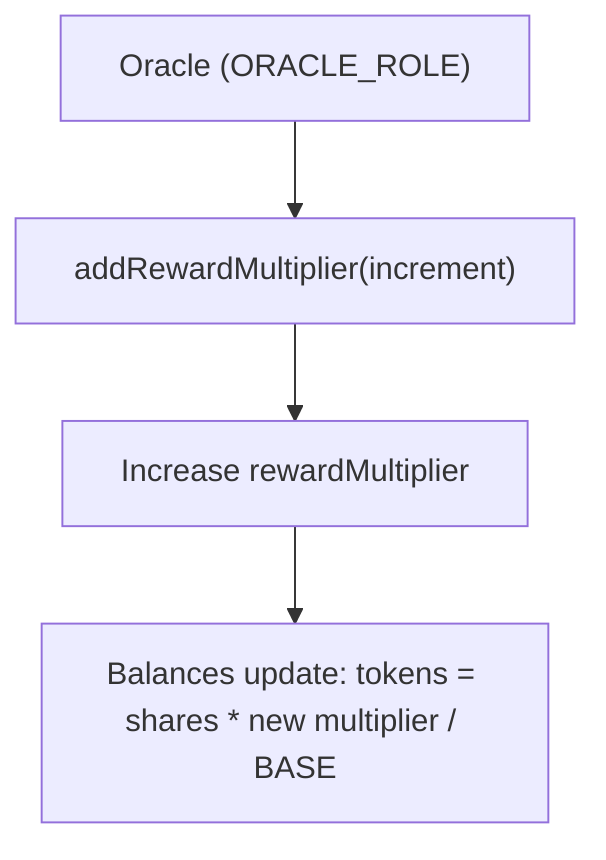 graph TD
    Oracle["Oracle (ORACLE_ROLE)"] --> AddReward["addRewardMultiplier(increment)"]
    AddReward --> IncreaseReward["Increase rewardMultiplier"]
    IncreaseReward --> UpdateBalances["Balances update: tokens = shares * new multiplier / BASE"]